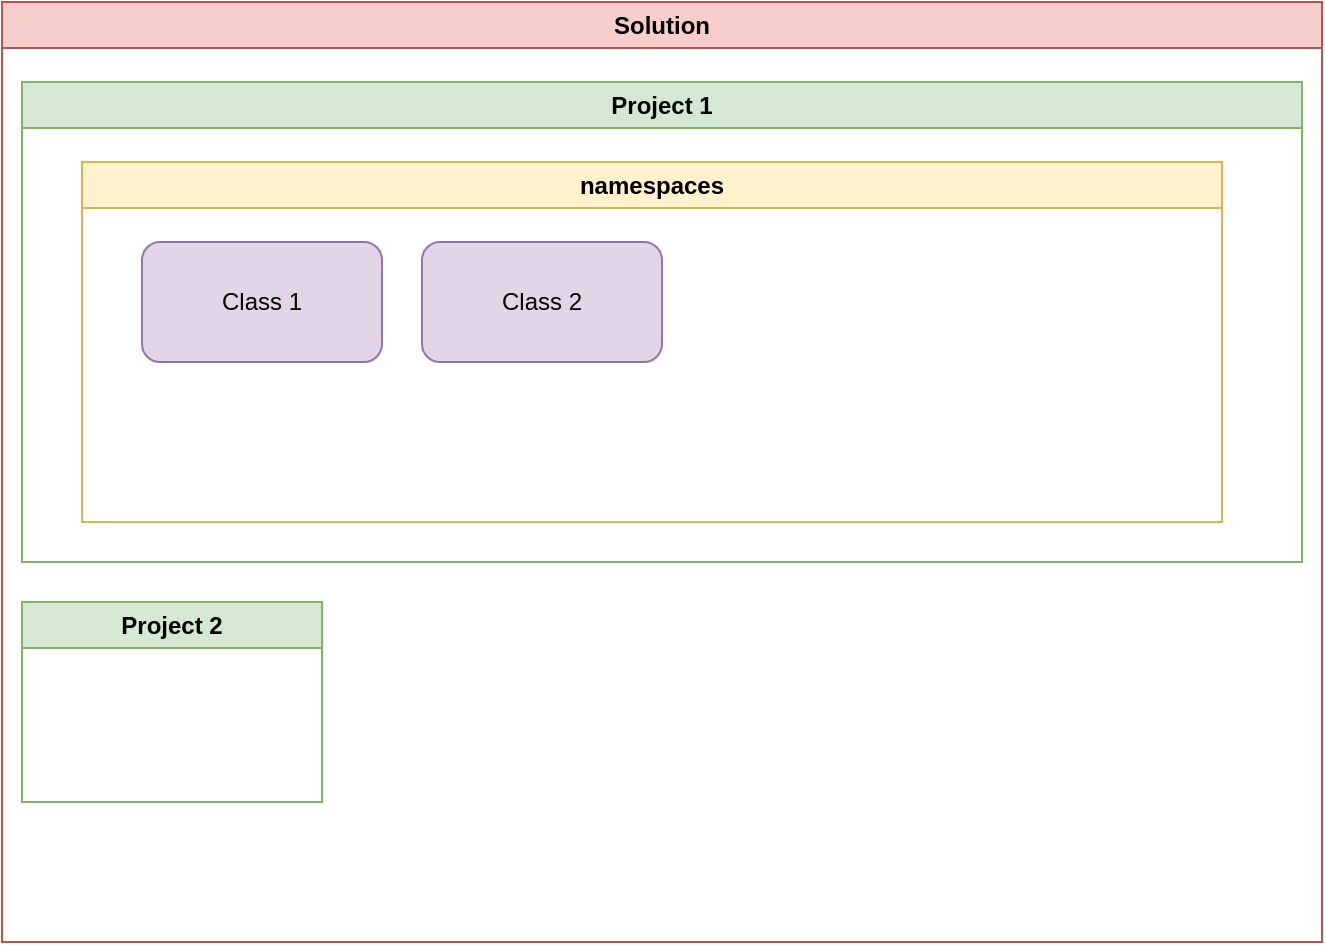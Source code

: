 <mxfile>
    <diagram id="DAefvulOVOqBZXu9EJRh" name="Page-1">
        <mxGraphModel dx="1072" dy="587" grid="1" gridSize="10" guides="1" tooltips="1" connect="1" arrows="1" fold="1" page="1" pageScale="1" pageWidth="1100" pageHeight="850" math="0" shadow="0">
            <root>
                <mxCell id="0"/>
                <mxCell id="1" parent="0"/>
                <mxCell id="2" value="Solution" style="swimlane;whiteSpace=wrap;html=1;startSize=23;fillColor=#f8cecc;strokeColor=#b85450;" parent="1" vertex="1">
                    <mxGeometry x="240" y="80" width="660" height="470" as="geometry"/>
                </mxCell>
                <mxCell id="3" value="Project 1" style="swimlane;whiteSpace=wrap;html=1;fillColor=#d5e8d4;strokeColor=#82b366;" parent="2" vertex="1">
                    <mxGeometry x="10" y="40" width="640" height="240" as="geometry"/>
                </mxCell>
                <mxCell id="5" value="namespaces" style="swimlane;whiteSpace=wrap;html=1;fillColor=#fff2cc;strokeColor=#d6b656;" parent="3" vertex="1">
                    <mxGeometry x="30" y="40" width="570" height="180" as="geometry"/>
                </mxCell>
                <mxCell id="6" value="Class 1" style="rounded=1;whiteSpace=wrap;html=1;fillColor=#e1d5e7;strokeColor=#9673a6;" parent="5" vertex="1">
                    <mxGeometry x="30" y="40" width="120" height="60" as="geometry"/>
                </mxCell>
                <mxCell id="7" value="Class 2" style="rounded=1;whiteSpace=wrap;html=1;fillColor=#e1d5e7;strokeColor=#9673a6;" parent="5" vertex="1">
                    <mxGeometry x="170" y="40" width="120" height="60" as="geometry"/>
                </mxCell>
                <mxCell id="4" value="Project 2" style="swimlane;whiteSpace=wrap;html=1;fillColor=#d5e8d4;strokeColor=#82b366;" parent="2" vertex="1">
                    <mxGeometry x="10" y="300" width="150" height="100" as="geometry"/>
                </mxCell>
            </root>
        </mxGraphModel>
    </diagram>
    <diagram id="mHQyAOac0nqXzUnbHVKf" name="Page-2">
        <mxGraphModel dx="1072" dy="587" grid="1" gridSize="10" guides="1" tooltips="1" connect="1" arrows="1" fold="1" page="1" pageScale="1" pageWidth="1100" pageHeight="850" math="0" shadow="0">
            <root>
                <mxCell id="0"/>
                <mxCell id="1" parent="0"/>
                <mxCell id="zVt15B2Qipg1efJTieVo-18" value="Student" style="swimlane;childLayout=stackLayout;horizontal=1;startSize=30;horizontalStack=0;rounded=1;fontSize=14;fontStyle=0;strokeWidth=2;resizeParent=0;resizeLast=1;shadow=0;dashed=0;align=center;fillColor=#dae8fc;strokeColor=#6c8ebf;" parent="1" vertex="1">
                    <mxGeometry x="120" y="110" width="160" height="120" as="geometry"/>
                </mxCell>
                <mxCell id="zVt15B2Qipg1efJTieVo-19" value="+ Name&#10;+ Roll Number&#10;+ Gender" style="align=left;strokeColor=none;fillColor=none;spacingLeft=4;fontSize=12;verticalAlign=top;resizable=0;rotatable=0;part=1;" parent="zVt15B2Qipg1efJTieVo-18" vertex="1">
                    <mxGeometry y="30" width="160" height="90" as="geometry"/>
                </mxCell>
                <mxCell id="zVt15B2Qipg1efJTieVo-20" value="Teacher" style="swimlane;childLayout=stackLayout;horizontal=1;startSize=30;horizontalStack=0;rounded=1;fontSize=14;fontStyle=0;strokeWidth=2;resizeParent=0;resizeLast=1;shadow=0;dashed=0;align=center;fillColor=#f8cecc;strokeColor=#b85450;" parent="1" vertex="1">
                    <mxGeometry x="800" y="100" width="160" height="120" as="geometry"/>
                </mxCell>
                <mxCell id="zVt15B2Qipg1efJTieVo-21" value="+ Name&#10;+ Staff Id&#10;+ Gender&#10;+ Title" style="align=left;strokeColor=none;fillColor=none;spacingLeft=4;fontSize=12;verticalAlign=top;resizable=0;rotatable=0;part=1;" parent="zVt15B2Qipg1efJTieVo-20" vertex="1">
                    <mxGeometry y="30" width="160" height="90" as="geometry"/>
                </mxCell>
                <mxCell id="zVt15B2Qipg1efJTieVo-22" value="Subject" style="swimlane;childLayout=stackLayout;horizontal=1;startSize=30;horizontalStack=0;rounded=1;fontSize=14;fontStyle=0;strokeWidth=2;resizeParent=0;resizeLast=1;shadow=0;dashed=0;align=center;fillColor=#d5e8d4;strokeColor=#82b366;" parent="1" vertex="1">
                    <mxGeometry x="420" y="100" width="160" height="120" as="geometry"/>
                </mxCell>
                <mxCell id="zVt15B2Qipg1efJTieVo-23" value="+ Name" style="align=left;strokeColor=none;fillColor=none;spacingLeft=4;fontSize=12;verticalAlign=top;resizable=0;rotatable=0;part=1;" parent="zVt15B2Qipg1efJTieVo-22" vertex="1">
                    <mxGeometry y="30" width="160" height="90" as="geometry"/>
                </mxCell>
                <mxCell id="zVt15B2Qipg1efJTieVo-24" value="Theory" style="swimlane;childLayout=stackLayout;horizontal=1;startSize=30;horizontalStack=0;rounded=1;fontSize=14;fontStyle=0;strokeWidth=2;resizeParent=0;resizeLast=1;shadow=0;dashed=0;align=center;fillColor=#d5e8d4;strokeColor=#82b366;" parent="1" vertex="1">
                    <mxGeometry x="320" y="290" width="160" height="120" as="geometry"/>
                </mxCell>
                <mxCell id="zVt15B2Qipg1efJTieVo-25" value="+ Name" style="align=left;strokeColor=none;fillColor=none;spacingLeft=4;fontSize=12;verticalAlign=top;resizable=0;rotatable=0;part=1;" parent="zVt15B2Qipg1efJTieVo-24" vertex="1">
                    <mxGeometry y="30" width="160" height="90" as="geometry"/>
                </mxCell>
                <mxCell id="zVt15B2Qipg1efJTieVo-26" value="Practicle" style="swimlane;childLayout=stackLayout;horizontal=1;startSize=30;horizontalStack=0;rounded=1;fontSize=14;fontStyle=0;strokeWidth=2;resizeParent=0;resizeLast=1;shadow=0;dashed=0;align=center;fillColor=#d5e8d4;strokeColor=#82b366;" parent="1" vertex="1">
                    <mxGeometry x="550" y="290" width="160" height="120" as="geometry"/>
                </mxCell>
                <mxCell id="zVt15B2Qipg1efJTieVo-27" value="+ Name" style="align=left;strokeColor=none;fillColor=none;spacingLeft=4;fontSize=12;verticalAlign=top;resizable=0;rotatable=0;part=1;" parent="zVt15B2Qipg1efJTieVo-26" vertex="1">
                    <mxGeometry y="30" width="160" height="90" as="geometry"/>
                </mxCell>
                <mxCell id="zVt15B2Qipg1efJTieVo-28" style="edgeStyle=none;html=1;exitX=0.5;exitY=1;exitDx=0;exitDy=0;entryX=0.5;entryY=0;entryDx=0;entryDy=0;" parent="1" source="zVt15B2Qipg1efJTieVo-23" target="zVt15B2Qipg1efJTieVo-24" edge="1">
                    <mxGeometry relative="1" as="geometry"/>
                </mxCell>
                <mxCell id="zVt15B2Qipg1efJTieVo-29" style="edgeStyle=none;html=1;entryX=0.5;entryY=0;entryDx=0;entryDy=0;" parent="1" source="zVt15B2Qipg1efJTieVo-23" target="zVt15B2Qipg1efJTieVo-26" edge="1">
                    <mxGeometry relative="1" as="geometry"/>
                </mxCell>
            </root>
        </mxGraphModel>
    </diagram>
    <diagram id="ZQz99YPxdkpD0e549S-z" name="Page-3">
        <mxGraphModel dx="1072" dy="587" grid="1" gridSize="10" guides="1" tooltips="1" connect="1" arrows="1" fold="1" page="1" pageScale="1" pageWidth="1100" pageHeight="850" math="0" shadow="0">
            <root>
                <mxCell id="0"/>
                <mxCell id="1" parent="0"/>
                <mxCell id="G77hIpyBT5GOV5up6HPN-1" value="Vehicle" style="swimlane;childLayout=stackLayout;horizontal=1;startSize=30;horizontalStack=0;rounded=1;fontSize=14;fontStyle=0;strokeWidth=2;resizeParent=0;resizeLast=1;shadow=0;dashed=0;align=center;" parent="1" vertex="1">
                    <mxGeometry x="420" y="80" width="160" height="90" as="geometry"/>
                </mxCell>
                <mxCell id="G77hIpyBT5GOV5up6HPN-2" value="+ Run()" style="align=left;strokeColor=none;fillColor=none;spacingLeft=4;fontSize=12;verticalAlign=top;resizable=0;rotatable=0;part=1;" parent="G77hIpyBT5GOV5up6HPN-1" vertex="1">
                    <mxGeometry y="30" width="160" height="60" as="geometry"/>
                </mxCell>
                <mxCell id="G77hIpyBT5GOV5up6HPN-3" value="LandBased" style="swimlane;childLayout=stackLayout;horizontal=1;startSize=30;horizontalStack=0;rounded=1;fontSize=14;fontStyle=0;strokeWidth=2;resizeParent=0;resizeLast=1;shadow=0;dashed=0;align=center;" parent="1" vertex="1">
                    <mxGeometry x="170" y="210" width="160" height="120" as="geometry"/>
                </mxCell>
                <mxCell id="G77hIpyBT5GOV5up6HPN-4" value="+ Run()&#10;+ RunOnLand&#10;+ Speed&#10;+ Wheels" style="align=left;strokeColor=none;fillColor=none;spacingLeft=4;fontSize=12;verticalAlign=top;resizable=0;rotatable=0;part=1;" parent="G77hIpyBT5GOV5up6HPN-3" vertex="1">
                    <mxGeometry y="30" width="160" height="60" as="geometry"/>
                </mxCell>
                <mxCell id="G77hIpyBT5GOV5up6HPN-5" value="+ Run()" style="align=left;strokeColor=none;fillColor=none;spacingLeft=4;fontSize=12;verticalAlign=top;resizable=0;rotatable=0;part=1;" parent="G77hIpyBT5GOV5up6HPN-3" vertex="1">
                    <mxGeometry y="90" width="160" height="30" as="geometry"/>
                </mxCell>
                <mxCell id="G77hIpyBT5GOV5up6HPN-6" value="Water" style="swimlane;childLayout=stackLayout;horizontal=1;startSize=30;horizontalStack=0;rounded=1;fontSize=14;fontStyle=0;strokeWidth=2;resizeParent=0;resizeLast=1;shadow=0;dashed=0;align=center;" parent="1" vertex="1">
                    <mxGeometry x="430" y="210" width="160" height="90" as="geometry"/>
                </mxCell>
                <mxCell id="G77hIpyBT5GOV5up6HPN-7" value="+ Run()" style="align=left;strokeColor=none;fillColor=none;spacingLeft=4;fontSize=12;verticalAlign=top;resizable=0;rotatable=0;part=1;" parent="G77hIpyBT5GOV5up6HPN-6" vertex="1">
                    <mxGeometry y="30" width="160" height="60" as="geometry"/>
                </mxCell>
                <mxCell id="G77hIpyBT5GOV5up6HPN-8" value="+ Run()" style="align=left;strokeColor=none;fillColor=none;spacingLeft=4;fontSize=12;verticalAlign=top;resizable=0;rotatable=0;part=1;" parent="G77hIpyBT5GOV5up6HPN-6" vertex="1">
                    <mxGeometry y="90" width="160" as="geometry"/>
                </mxCell>
                <mxCell id="G77hIpyBT5GOV5up6HPN-9" value="Air" style="swimlane;childLayout=stackLayout;horizontal=1;startSize=30;horizontalStack=0;rounded=1;fontSize=14;fontStyle=0;strokeWidth=2;resizeParent=0;resizeLast=1;shadow=0;dashed=0;align=center;" parent="1" vertex="1">
                    <mxGeometry x="690" y="210" width="160" height="90" as="geometry"/>
                </mxCell>
                <mxCell id="G77hIpyBT5GOV5up6HPN-10" value="+ Run()" style="align=left;strokeColor=none;fillColor=none;spacingLeft=4;fontSize=12;verticalAlign=top;resizable=0;rotatable=0;part=1;" parent="G77hIpyBT5GOV5up6HPN-9" vertex="1">
                    <mxGeometry y="30" width="160" height="60" as="geometry"/>
                </mxCell>
                <mxCell id="G77hIpyBT5GOV5up6HPN-11" value="+ Run()" style="align=left;strokeColor=none;fillColor=none;spacingLeft=4;fontSize=12;verticalAlign=top;resizable=0;rotatable=0;part=1;" parent="G77hIpyBT5GOV5up6HPN-9" vertex="1">
                    <mxGeometry y="90" width="160" as="geometry"/>
                </mxCell>
                <mxCell id="G77hIpyBT5GOV5up6HPN-12" value="2 Wheeler" style="swimlane;childLayout=stackLayout;horizontal=1;startSize=30;horizontalStack=0;rounded=1;fontSize=14;fontStyle=0;strokeWidth=2;resizeParent=0;resizeLast=1;shadow=0;dashed=0;align=center;" parent="1" vertex="1">
                    <mxGeometry x="50" y="370" width="160" height="90" as="geometry"/>
                </mxCell>
                <mxCell id="G77hIpyBT5GOV5up6HPN-14" value="+ Run()" style="align=left;strokeColor=none;fillColor=none;spacingLeft=4;fontSize=12;verticalAlign=top;resizable=0;rotatable=0;part=1;" parent="G77hIpyBT5GOV5up6HPN-12" vertex="1">
                    <mxGeometry y="30" width="160" height="60" as="geometry"/>
                </mxCell>
                <mxCell id="G77hIpyBT5GOV5up6HPN-15" style="edgeStyle=none;html=1;exitX=0.5;exitY=1;exitDx=0;exitDy=0;entryX=0.5;entryY=0;entryDx=0;entryDy=0;" parent="1" source="G77hIpyBT5GOV5up6HPN-5" target="G77hIpyBT5GOV5up6HPN-12" edge="1">
                    <mxGeometry relative="1" as="geometry"/>
                </mxCell>
                <mxCell id="G77hIpyBT5GOV5up6HPN-16" style="edgeStyle=none;html=1;exitX=0.5;exitY=1;exitDx=0;exitDy=0;" parent="1" source="G77hIpyBT5GOV5up6HPN-2" target="G77hIpyBT5GOV5up6HPN-3" edge="1">
                    <mxGeometry relative="1" as="geometry"/>
                </mxCell>
                <mxCell id="G77hIpyBT5GOV5up6HPN-17" style="edgeStyle=none;html=1;entryX=0.45;entryY=0.013;entryDx=0;entryDy=0;entryPerimeter=0;" parent="1" source="G77hIpyBT5GOV5up6HPN-2" target="G77hIpyBT5GOV5up6HPN-6" edge="1">
                    <mxGeometry relative="1" as="geometry"/>
                </mxCell>
                <mxCell id="G77hIpyBT5GOV5up6HPN-18" style="edgeStyle=none;html=1;entryX=0.5;entryY=0;entryDx=0;entryDy=0;" parent="1" source="G77hIpyBT5GOV5up6HPN-2" target="G77hIpyBT5GOV5up6HPN-9" edge="1">
                    <mxGeometry relative="1" as="geometry"/>
                </mxCell>
                <mxCell id="G77hIpyBT5GOV5up6HPN-19" value="4 Wheeker" style="swimlane;childLayout=stackLayout;horizontal=1;startSize=30;horizontalStack=0;rounded=1;fontSize=14;fontStyle=0;strokeWidth=2;resizeParent=0;resizeLast=1;shadow=0;dashed=0;align=center;" parent="1" vertex="1">
                    <mxGeometry x="300" y="370" width="160" height="90" as="geometry"/>
                </mxCell>
                <mxCell id="G77hIpyBT5GOV5up6HPN-21" value="+ Run()" style="align=left;strokeColor=none;fillColor=none;spacingLeft=4;fontSize=12;verticalAlign=top;resizable=0;rotatable=0;part=1;" parent="G77hIpyBT5GOV5up6HPN-19" vertex="1">
                    <mxGeometry y="30" width="160" height="60" as="geometry"/>
                </mxCell>
            </root>
        </mxGraphModel>
    </diagram>
    <diagram id="9pShMPI2iQ1cVXNyixfj" name="Page-4">
        <mxGraphModel dx="1072" dy="587" grid="1" gridSize="10" guides="1" tooltips="1" connect="1" arrows="1" fold="1" page="1" pageScale="1" pageWidth="1100" pageHeight="850" math="0" shadow="0">
            <root>
                <mxCell id="0"/>
                <mxCell id="1" parent="0"/>
                <mxCell id="dwcMrslQxaSZDn5XXs17-1" value="Stack" style="swimlane;fontStyle=0;childLayout=stackLayout;horizontal=1;startSize=20;fillColor=#ffffff;horizontalStack=0;resizeParent=1;resizeParentMax=0;resizeLast=0;collapsible=0;marginBottom=0;swimlaneFillColor=#ffffff;" parent="1" vertex="1">
                    <mxGeometry x="70" y="40" width="250" height="260" as="geometry"/>
                </mxCell>
                <mxCell id="dwcMrslQxaSZDn5XXs17-3" value="num=1" style="rounded=0;whiteSpace=wrap;html=1;" parent="dwcMrslQxaSZDn5XXs17-1" vertex="1">
                    <mxGeometry y="20" width="250" height="60" as="geometry"/>
                </mxCell>
                <mxCell id="dwcMrslQxaSZDn5XXs17-6" value="&lt;div style=&quot;color: rgb(36, 41, 46); background-color: rgb(255, 255, 255); font-family: Consolas, &amp;quot;Courier New&amp;quot;, monospace; font-size: 18px; line-height: 24px;&quot;&gt;&lt;span style=&quot;color: #6f42c1;&quot;&gt;cost&lt;/span&gt;&lt;span style=&quot;color: #d73a49;&quot;&gt;=&lt;/span&gt;&lt;span style=&quot;color: #005cc5;&quot;&gt;1.259&lt;/span&gt;&lt;/div&gt;" style="rounded=0;whiteSpace=wrap;html=1;" parent="dwcMrslQxaSZDn5XXs17-1" vertex="1">
                    <mxGeometry y="80" width="250" height="60" as="geometry"/>
                </mxCell>
                <mxCell id="dwcMrslQxaSZDn5XXs17-7" value="&lt;div style=&quot;background-color: rgb(255, 255, 255); font-family: Consolas, &amp;quot;Courier New&amp;quot;, monospace; font-size: 18px; line-height: 24px;&quot;&gt;&lt;font color=&quot;#6f42c1&quot;&gt;bike=&amp;amp;10001&lt;/font&gt;&lt;/div&gt;" style="rounded=0;whiteSpace=wrap;html=1;" parent="dwcMrslQxaSZDn5XXs17-1" vertex="1">
                    <mxGeometry y="140" width="250" height="60" as="geometry"/>
                </mxCell>
                <mxCell id="dwcMrslQxaSZDn5XXs17-10" value="&lt;div style=&quot;background-color: rgb(255, 255, 255); font-family: Consolas, &amp;quot;Courier New&amp;quot;, monospace; font-size: 18px; line-height: 24px;&quot;&gt;&lt;span style=&quot;color: rgb(111, 66, 193);&quot;&gt;arrInteger&lt;/span&gt;&lt;font color=&quot;#6f42c1&quot;&gt;=&amp;amp;1002&lt;/font&gt;&lt;/div&gt;" style="rounded=0;whiteSpace=wrap;html=1;" parent="dwcMrslQxaSZDn5XXs17-1" vertex="1">
                    <mxGeometry y="200" width="250" height="60" as="geometry"/>
                </mxCell>
                <mxCell id="dwcMrslQxaSZDn5XXs17-2" value="Heap" style="ellipse;shape=cloud;whiteSpace=wrap;html=1;" parent="1" vertex="1">
                    <mxGeometry x="320" y="20" width="790" height="540" as="geometry"/>
                </mxCell>
                <mxCell id="dwcMrslQxaSZDn5XXs17-8" value="Bike1&lt;br&gt;Speed=120&lt;br&gt;WheelCount=2" style="rounded=0;whiteSpace=wrap;html=1;" parent="1" vertex="1">
                    <mxGeometry x="520" y="160" width="160" height="100" as="geometry"/>
                </mxCell>
                <mxCell id="dwcMrslQxaSZDn5XXs17-9" style="edgeStyle=none;html=1;entryX=0;entryY=0.5;entryDx=0;entryDy=0;" parent="1" source="dwcMrslQxaSZDn5XXs17-7" target="dwcMrslQxaSZDn5XXs17-8" edge="1">
                    <mxGeometry relative="1" as="geometry"/>
                </mxCell>
                <mxCell id="dwcMrslQxaSZDn5XXs17-12" value="" style="shape=table;html=1;whiteSpace=wrap;startSize=0;container=1;collapsible=0;childLayout=tableLayout;" parent="1" vertex="1">
                    <mxGeometry x="500" y="360" width="440" height="50" as="geometry"/>
                </mxCell>
                <mxCell id="dwcMrslQxaSZDn5XXs17-13" value="" style="shape=tableRow;horizontal=0;startSize=0;swimlaneHead=0;swimlaneBody=0;top=0;left=0;bottom=0;right=0;collapsible=0;dropTarget=0;fillColor=none;points=[[0,0.5],[1,0.5]];portConstraint=eastwest;" parent="dwcMrslQxaSZDn5XXs17-12" vertex="1">
                    <mxGeometry width="440" height="50" as="geometry"/>
                </mxCell>
                <mxCell id="dwcMrslQxaSZDn5XXs17-14" value="10" style="shape=partialRectangle;html=1;whiteSpace=wrap;connectable=0;fillColor=none;top=0;left=0;bottom=0;right=0;overflow=hidden;" parent="dwcMrslQxaSZDn5XXs17-13" vertex="1">
                    <mxGeometry width="147" height="50" as="geometry">
                        <mxRectangle width="147" height="50" as="alternateBounds"/>
                    </mxGeometry>
                </mxCell>
                <mxCell id="dwcMrslQxaSZDn5XXs17-15" value="20" style="shape=partialRectangle;html=1;whiteSpace=wrap;connectable=0;fillColor=none;top=0;left=0;bottom=0;right=0;overflow=hidden;" parent="dwcMrslQxaSZDn5XXs17-13" vertex="1">
                    <mxGeometry x="147" width="146" height="50" as="geometry">
                        <mxRectangle width="146" height="50" as="alternateBounds"/>
                    </mxGeometry>
                </mxCell>
                <mxCell id="dwcMrslQxaSZDn5XXs17-16" value="30" style="shape=partialRectangle;html=1;whiteSpace=wrap;connectable=0;fillColor=none;top=0;left=0;bottom=0;right=0;overflow=hidden;" parent="dwcMrslQxaSZDn5XXs17-13" vertex="1">
                    <mxGeometry x="293" width="147" height="50" as="geometry">
                        <mxRectangle width="147" height="50" as="alternateBounds"/>
                    </mxGeometry>
                </mxCell>
                <mxCell id="dwcMrslQxaSZDn5XXs17-37" value="1002" style="text;html=1;strokeColor=none;fillColor=none;align=center;verticalAlign=middle;whiteSpace=wrap;rounded=0;" parent="1" vertex="1">
                    <mxGeometry x="540" y="410" width="60" height="30" as="geometry"/>
                </mxCell>
                <mxCell id="dwcMrslQxaSZDn5XXs17-38" value="1003" style="text;html=1;strokeColor=none;fillColor=none;align=center;verticalAlign=middle;whiteSpace=wrap;rounded=0;" parent="1" vertex="1">
                    <mxGeometry x="690" y="410" width="60" height="30" as="geometry"/>
                </mxCell>
                <mxCell id="dwcMrslQxaSZDn5XXs17-39" value="1004" style="text;html=1;strokeColor=none;fillColor=none;align=center;verticalAlign=middle;whiteSpace=wrap;rounded=0;" parent="1" vertex="1">
                    <mxGeometry x="840" y="410" width="60" height="30" as="geometry"/>
                </mxCell>
                <mxCell id="dwcMrslQxaSZDn5XXs17-40" style="edgeStyle=none;html=1;entryX=0;entryY=0.5;entryDx=0;entryDy=0;" parent="1" source="dwcMrslQxaSZDn5XXs17-10" target="dwcMrslQxaSZDn5XXs17-13" edge="1">
                    <mxGeometry relative="1" as="geometry"/>
                </mxCell>
            </root>
        </mxGraphModel>
    </diagram>
</mxfile>
